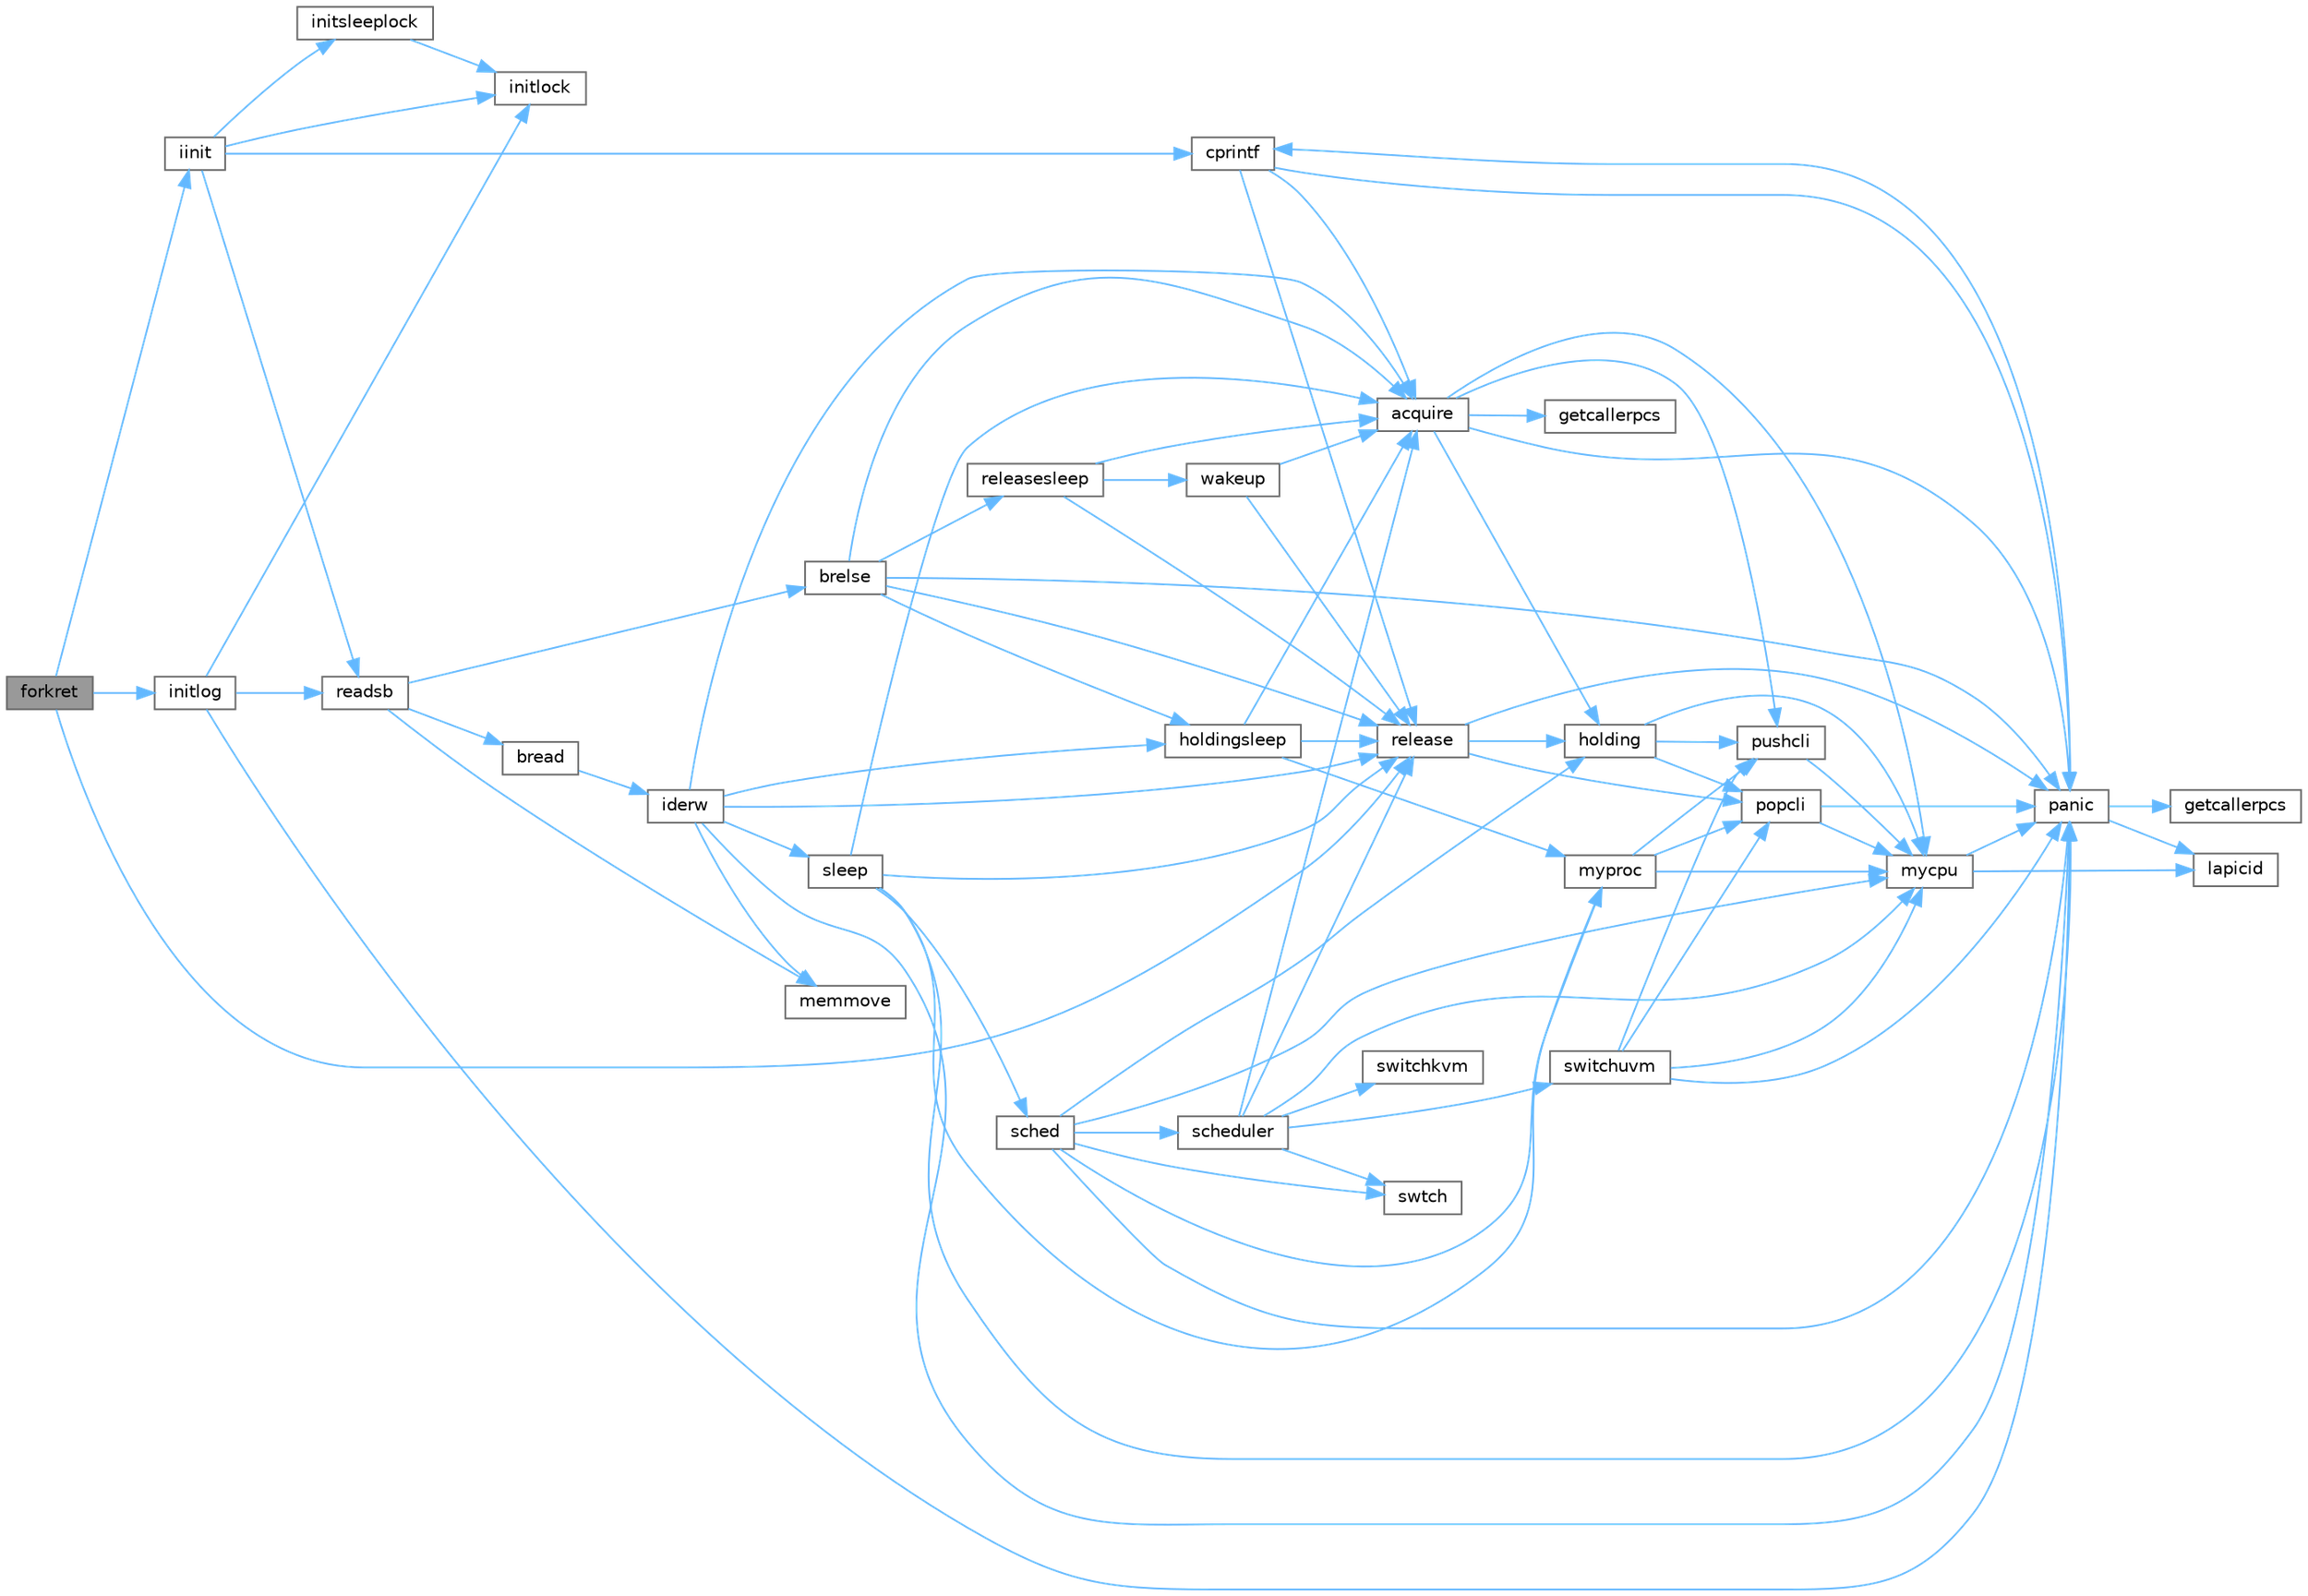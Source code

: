 digraph "forkret"
{
 // LATEX_PDF_SIZE
  bgcolor="transparent";
  edge [fontname=Helvetica,fontsize=10,labelfontname=Helvetica,labelfontsize=10];
  node [fontname=Helvetica,fontsize=10,shape=box,height=0.2,width=0.4];
  rankdir="LR";
  Node1 [id="Node000001",label="forkret",height=0.2,width=0.4,color="gray40", fillcolor="grey60", style="filled", fontcolor="black",tooltip=" "];
  Node1 -> Node2 [id="edge1_Node000001_Node000002",color="steelblue1",style="solid",tooltip=" "];
  Node2 [id="Node000002",label="iinit",height=0.2,width=0.4,color="grey40", fillcolor="white", style="filled",URL="$d2/d5a/fs_8c.html#a301761a27cf266e0bad483272fb31a3c",tooltip=" "];
  Node2 -> Node3 [id="edge2_Node000002_Node000003",color="steelblue1",style="solid",tooltip=" "];
  Node3 [id="Node000003",label="cprintf",height=0.2,width=0.4,color="grey40", fillcolor="white", style="filled",URL="$d0/d56/console_8c.html#a90f0742d846503e4ed1804f1df421ec6",tooltip=" "];
  Node3 -> Node4 [id="edge3_Node000003_Node000004",color="steelblue1",style="solid",tooltip=" "];
  Node4 [id="Node000004",label="acquire",height=0.2,width=0.4,color="grey40", fillcolor="white", style="filled",URL="$d3/d2d/spinlock_8c.html#aed377f16a085b00de3a4b32392adbdfb",tooltip=" "];
  Node4 -> Node5 [id="edge4_Node000004_Node000005",color="steelblue1",style="solid",tooltip=" "];
  Node5 [id="Node000005",label="getcallerpcs",height=0.2,width=0.4,color="grey40", fillcolor="white", style="filled",URL="$d3/d2d/spinlock_8c.html#a6ac35304ea80f01086b47edcc2328010",tooltip=" "];
  Node4 -> Node6 [id="edge5_Node000004_Node000006",color="steelblue1",style="solid",tooltip=" "];
  Node6 [id="Node000006",label="holding",height=0.2,width=0.4,color="grey40", fillcolor="white", style="filled",URL="$d3/d2d/spinlock_8c.html#aea48df3e5cfb903179ad3dc78ab502d9",tooltip=" "];
  Node6 -> Node7 [id="edge6_Node000006_Node000007",color="steelblue1",style="solid",tooltip=" "];
  Node7 [id="Node000007",label="mycpu",height=0.2,width=0.4,color="grey40", fillcolor="white", style="filled",URL="$d3/dda/proc_8c.html#ad427959ad025dabd8cd393b27ec39160",tooltip=" "];
  Node7 -> Node8 [id="edge7_Node000007_Node000008",color="steelblue1",style="solid",tooltip=" "];
  Node8 [id="Node000008",label="lapicid",height=0.2,width=0.4,color="grey40", fillcolor="white", style="filled",URL="$dc/df6/lapic_8c.html#a627f7996b64f99d885244a5102c85164",tooltip=" "];
  Node7 -> Node9 [id="edge8_Node000007_Node000009",color="steelblue1",style="solid",tooltip=" "];
  Node9 [id="Node000009",label="panic",height=0.2,width=0.4,color="grey40", fillcolor="white", style="filled",URL="$d0/d56/console_8c.html#a95c0aca5d6d7487933984f08b189917a",tooltip=" "];
  Node9 -> Node3 [id="edge9_Node000009_Node000003",color="steelblue1",style="solid",tooltip=" "];
  Node9 -> Node10 [id="edge10_Node000009_Node000010",color="steelblue1",style="solid",tooltip=" "];
  Node10 [id="Node000010",label="getcallerpcs",height=0.2,width=0.4,color="grey40", fillcolor="white", style="filled",URL="$d5/d64/defs_8h.html#a4105de9e2969515d6c6c795c4386f69f",tooltip=" "];
  Node9 -> Node8 [id="edge11_Node000009_Node000008",color="steelblue1",style="solid",tooltip=" "];
  Node6 -> Node11 [id="edge12_Node000006_Node000011",color="steelblue1",style="solid",tooltip=" "];
  Node11 [id="Node000011",label="popcli",height=0.2,width=0.4,color="grey40", fillcolor="white", style="filled",URL="$d3/d2d/spinlock_8c.html#ae3424f669269fef400ce29c3aeb43fdb",tooltip=" "];
  Node11 -> Node7 [id="edge13_Node000011_Node000007",color="steelblue1",style="solid",tooltip=" "];
  Node11 -> Node9 [id="edge14_Node000011_Node000009",color="steelblue1",style="solid",tooltip=" "];
  Node6 -> Node12 [id="edge15_Node000006_Node000012",color="steelblue1",style="solid",tooltip=" "];
  Node12 [id="Node000012",label="pushcli",height=0.2,width=0.4,color="grey40", fillcolor="white", style="filled",URL="$d3/d2d/spinlock_8c.html#a206b749d1b7768dadce61cbcde7e0f1c",tooltip=" "];
  Node12 -> Node7 [id="edge16_Node000012_Node000007",color="steelblue1",style="solid",tooltip=" "];
  Node4 -> Node7 [id="edge17_Node000004_Node000007",color="steelblue1",style="solid",tooltip=" "];
  Node4 -> Node9 [id="edge18_Node000004_Node000009",color="steelblue1",style="solid",tooltip=" "];
  Node4 -> Node12 [id="edge19_Node000004_Node000012",color="steelblue1",style="solid",tooltip=" "];
  Node3 -> Node9 [id="edge20_Node000003_Node000009",color="steelblue1",style="solid",tooltip=" "];
  Node3 -> Node13 [id="edge21_Node000003_Node000013",color="steelblue1",style="solid",tooltip=" "];
  Node13 [id="Node000013",label="release",height=0.2,width=0.4,color="grey40", fillcolor="white", style="filled",URL="$d3/d2d/spinlock_8c.html#a1cee376aa9a00e754bf5481cd5f3d97b",tooltip=" "];
  Node13 -> Node6 [id="edge22_Node000013_Node000006",color="steelblue1",style="solid",tooltip=" "];
  Node13 -> Node9 [id="edge23_Node000013_Node000009",color="steelblue1",style="solid",tooltip=" "];
  Node13 -> Node11 [id="edge24_Node000013_Node000011",color="steelblue1",style="solid",tooltip=" "];
  Node2 -> Node14 [id="edge25_Node000002_Node000014",color="steelblue1",style="solid",tooltip=" "];
  Node14 [id="Node000014",label="initlock",height=0.2,width=0.4,color="grey40", fillcolor="white", style="filled",URL="$d3/d2d/spinlock_8c.html#abda07b4a007b2e888d9d783920460b89",tooltip=" "];
  Node2 -> Node15 [id="edge26_Node000002_Node000015",color="steelblue1",style="solid",tooltip=" "];
  Node15 [id="Node000015",label="initsleeplock",height=0.2,width=0.4,color="grey40", fillcolor="white", style="filled",URL="$d8/dd1/sleeplock_8c.html#aaa5746f0a7ae0071b2916be5fdedf4ab",tooltip=" "];
  Node15 -> Node14 [id="edge27_Node000015_Node000014",color="steelblue1",style="solid",tooltip=" "];
  Node2 -> Node16 [id="edge28_Node000002_Node000016",color="steelblue1",style="solid",tooltip=" "];
  Node16 [id="Node000016",label="readsb",height=0.2,width=0.4,color="grey40", fillcolor="white", style="filled",URL="$d2/d5a/fs_8c.html#aff0080b2133027be2e525ca088b40e78",tooltip=" "];
  Node16 -> Node17 [id="edge29_Node000016_Node000017",color="steelblue1",style="solid",tooltip=" "];
  Node17 [id="Node000017",label="bread",height=0.2,width=0.4,color="grey40", fillcolor="white", style="filled",URL="$dc/de6/bio_8c.html#a30b8d2ef2300ed8e3d879a428fe39898",tooltip=" "];
  Node17 -> Node18 [id="edge30_Node000017_Node000018",color="steelblue1",style="solid",tooltip=" "];
  Node18 [id="Node000018",label="iderw",height=0.2,width=0.4,color="grey40", fillcolor="white", style="filled",URL="$da/d9b/memide_8c.html#a7f36b008f02088c86f76e98e05b55af5",tooltip=" "];
  Node18 -> Node4 [id="edge31_Node000018_Node000004",color="steelblue1",style="solid",tooltip=" "];
  Node18 -> Node19 [id="edge32_Node000018_Node000019",color="steelblue1",style="solid",tooltip=" "];
  Node19 [id="Node000019",label="holdingsleep",height=0.2,width=0.4,color="grey40", fillcolor="white", style="filled",URL="$d8/dd1/sleeplock_8c.html#a6fdbe54cbecd8fc67d74793b27adcf05",tooltip=" "];
  Node19 -> Node4 [id="edge33_Node000019_Node000004",color="steelblue1",style="solid",tooltip=" "];
  Node19 -> Node20 [id="edge34_Node000019_Node000020",color="steelblue1",style="solid",tooltip=" "];
  Node20 [id="Node000020",label="myproc",height=0.2,width=0.4,color="grey40", fillcolor="white", style="filled",URL="$d3/dda/proc_8c.html#a41af0935f3989aae450cf8988cd9c3a9",tooltip=" "];
  Node20 -> Node7 [id="edge35_Node000020_Node000007",color="steelblue1",style="solid",tooltip=" "];
  Node20 -> Node11 [id="edge36_Node000020_Node000011",color="steelblue1",style="solid",tooltip=" "];
  Node20 -> Node12 [id="edge37_Node000020_Node000012",color="steelblue1",style="solid",tooltip=" "];
  Node19 -> Node13 [id="edge38_Node000019_Node000013",color="steelblue1",style="solid",tooltip=" "];
  Node18 -> Node21 [id="edge39_Node000018_Node000021",color="steelblue1",style="solid",tooltip=" "];
  Node21 [id="Node000021",label="memmove",height=0.2,width=0.4,color="grey40", fillcolor="white", style="filled",URL="$d1/db0/string_8c.html#a07f97e2ed1ce37955192d52de8f4911f",tooltip=" "];
  Node18 -> Node9 [id="edge40_Node000018_Node000009",color="steelblue1",style="solid",tooltip=" "];
  Node18 -> Node13 [id="edge41_Node000018_Node000013",color="steelblue1",style="solid",tooltip=" "];
  Node18 -> Node22 [id="edge42_Node000018_Node000022",color="steelblue1",style="solid",tooltip=" "];
  Node22 [id="Node000022",label="sleep",height=0.2,width=0.4,color="grey40", fillcolor="white", style="filled",URL="$d3/dda/proc_8c.html#ae70cc0370342e46f6db3bec367232457",tooltip=" "];
  Node22 -> Node4 [id="edge43_Node000022_Node000004",color="steelblue1",style="solid",tooltip=" "];
  Node22 -> Node20 [id="edge44_Node000022_Node000020",color="steelblue1",style="solid",tooltip=" "];
  Node22 -> Node9 [id="edge45_Node000022_Node000009",color="steelblue1",style="solid",tooltip=" "];
  Node22 -> Node13 [id="edge46_Node000022_Node000013",color="steelblue1",style="solid",tooltip=" "];
  Node22 -> Node23 [id="edge47_Node000022_Node000023",color="steelblue1",style="solid",tooltip=" "];
  Node23 [id="Node000023",label="sched",height=0.2,width=0.4,color="grey40", fillcolor="white", style="filled",URL="$d3/dda/proc_8c.html#ad788da91743c333b5bed7c4a0dd12365",tooltip=" "];
  Node23 -> Node6 [id="edge48_Node000023_Node000006",color="steelblue1",style="solid",tooltip=" "];
  Node23 -> Node7 [id="edge49_Node000023_Node000007",color="steelblue1",style="solid",tooltip=" "];
  Node23 -> Node20 [id="edge50_Node000023_Node000020",color="steelblue1",style="solid",tooltip=" "];
  Node23 -> Node9 [id="edge51_Node000023_Node000009",color="steelblue1",style="solid",tooltip=" "];
  Node23 -> Node24 [id="edge52_Node000023_Node000024",color="steelblue1",style="solid",tooltip=" "];
  Node24 [id="Node000024",label="scheduler",height=0.2,width=0.4,color="grey40", fillcolor="white", style="filled",URL="$d3/dda/proc_8c.html#a9fa00b0be5d3c4781048861e2506eb63",tooltip=" "];
  Node24 -> Node4 [id="edge53_Node000024_Node000004",color="steelblue1",style="solid",tooltip=" "];
  Node24 -> Node7 [id="edge54_Node000024_Node000007",color="steelblue1",style="solid",tooltip=" "];
  Node24 -> Node13 [id="edge55_Node000024_Node000013",color="steelblue1",style="solid",tooltip=" "];
  Node24 -> Node25 [id="edge56_Node000024_Node000025",color="steelblue1",style="solid",tooltip=" "];
  Node25 [id="Node000025",label="switchkvm",height=0.2,width=0.4,color="grey40", fillcolor="white", style="filled",URL="$de/de9/vm_8c.html#a02ca0670bc1fe12e38453082631ff360",tooltip=" "];
  Node24 -> Node26 [id="edge57_Node000024_Node000026",color="steelblue1",style="solid",tooltip=" "];
  Node26 [id="Node000026",label="switchuvm",height=0.2,width=0.4,color="grey40", fillcolor="white", style="filled",URL="$de/de9/vm_8c.html#a87c90f0ab2a1b11c2b55f4e483bb8493",tooltip=" "];
  Node26 -> Node7 [id="edge58_Node000026_Node000007",color="steelblue1",style="solid",tooltip=" "];
  Node26 -> Node9 [id="edge59_Node000026_Node000009",color="steelblue1",style="solid",tooltip=" "];
  Node26 -> Node11 [id="edge60_Node000026_Node000011",color="steelblue1",style="solid",tooltip=" "];
  Node26 -> Node12 [id="edge61_Node000026_Node000012",color="steelblue1",style="solid",tooltip=" "];
  Node24 -> Node27 [id="edge62_Node000024_Node000027",color="steelblue1",style="solid",tooltip=" "];
  Node27 [id="Node000027",label="swtch",height=0.2,width=0.4,color="grey40", fillcolor="white", style="filled",URL="$d5/d64/defs_8h.html#a1d9e7047d3dfb57809a2541d8387705e",tooltip=" "];
  Node23 -> Node27 [id="edge63_Node000023_Node000027",color="steelblue1",style="solid",tooltip=" "];
  Node16 -> Node28 [id="edge64_Node000016_Node000028",color="steelblue1",style="solid",tooltip=" "];
  Node28 [id="Node000028",label="brelse",height=0.2,width=0.4,color="grey40", fillcolor="white", style="filled",URL="$dc/de6/bio_8c.html#ab5335aeb503731104314321a78a6d727",tooltip=" "];
  Node28 -> Node4 [id="edge65_Node000028_Node000004",color="steelblue1",style="solid",tooltip=" "];
  Node28 -> Node19 [id="edge66_Node000028_Node000019",color="steelblue1",style="solid",tooltip=" "];
  Node28 -> Node9 [id="edge67_Node000028_Node000009",color="steelblue1",style="solid",tooltip=" "];
  Node28 -> Node13 [id="edge68_Node000028_Node000013",color="steelblue1",style="solid",tooltip=" "];
  Node28 -> Node29 [id="edge69_Node000028_Node000029",color="steelblue1",style="solid",tooltip=" "];
  Node29 [id="Node000029",label="releasesleep",height=0.2,width=0.4,color="grey40", fillcolor="white", style="filled",URL="$d8/dd1/sleeplock_8c.html#aa997067c2c9bfef15af6fa0a10c20f4a",tooltip=" "];
  Node29 -> Node4 [id="edge70_Node000029_Node000004",color="steelblue1",style="solid",tooltip=" "];
  Node29 -> Node13 [id="edge71_Node000029_Node000013",color="steelblue1",style="solid",tooltip=" "];
  Node29 -> Node30 [id="edge72_Node000029_Node000030",color="steelblue1",style="solid",tooltip=" "];
  Node30 [id="Node000030",label="wakeup",height=0.2,width=0.4,color="grey40", fillcolor="white", style="filled",URL="$d3/dda/proc_8c.html#a4a34d9f03e436cfa09b88f735f6ee952",tooltip=" "];
  Node30 -> Node4 [id="edge73_Node000030_Node000004",color="steelblue1",style="solid",tooltip=" "];
  Node30 -> Node13 [id="edge74_Node000030_Node000013",color="steelblue1",style="solid",tooltip=" "];
  Node16 -> Node21 [id="edge75_Node000016_Node000021",color="steelblue1",style="solid",tooltip=" "];
  Node1 -> Node31 [id="edge76_Node000001_Node000031",color="steelblue1",style="solid",tooltip=" "];
  Node31 [id="Node000031",label="initlog",height=0.2,width=0.4,color="grey40", fillcolor="white", style="filled",URL="$d7/df8/log_8c.html#ad5e79aaefb91f41b9ef6aeae7ecf4708",tooltip=" "];
  Node31 -> Node14 [id="edge77_Node000031_Node000014",color="steelblue1",style="solid",tooltip=" "];
  Node31 -> Node9 [id="edge78_Node000031_Node000009",color="steelblue1",style="solid",tooltip=" "];
  Node31 -> Node16 [id="edge79_Node000031_Node000016",color="steelblue1",style="solid",tooltip=" "];
  Node1 -> Node13 [id="edge80_Node000001_Node000013",color="steelblue1",style="solid",tooltip=" "];
}
